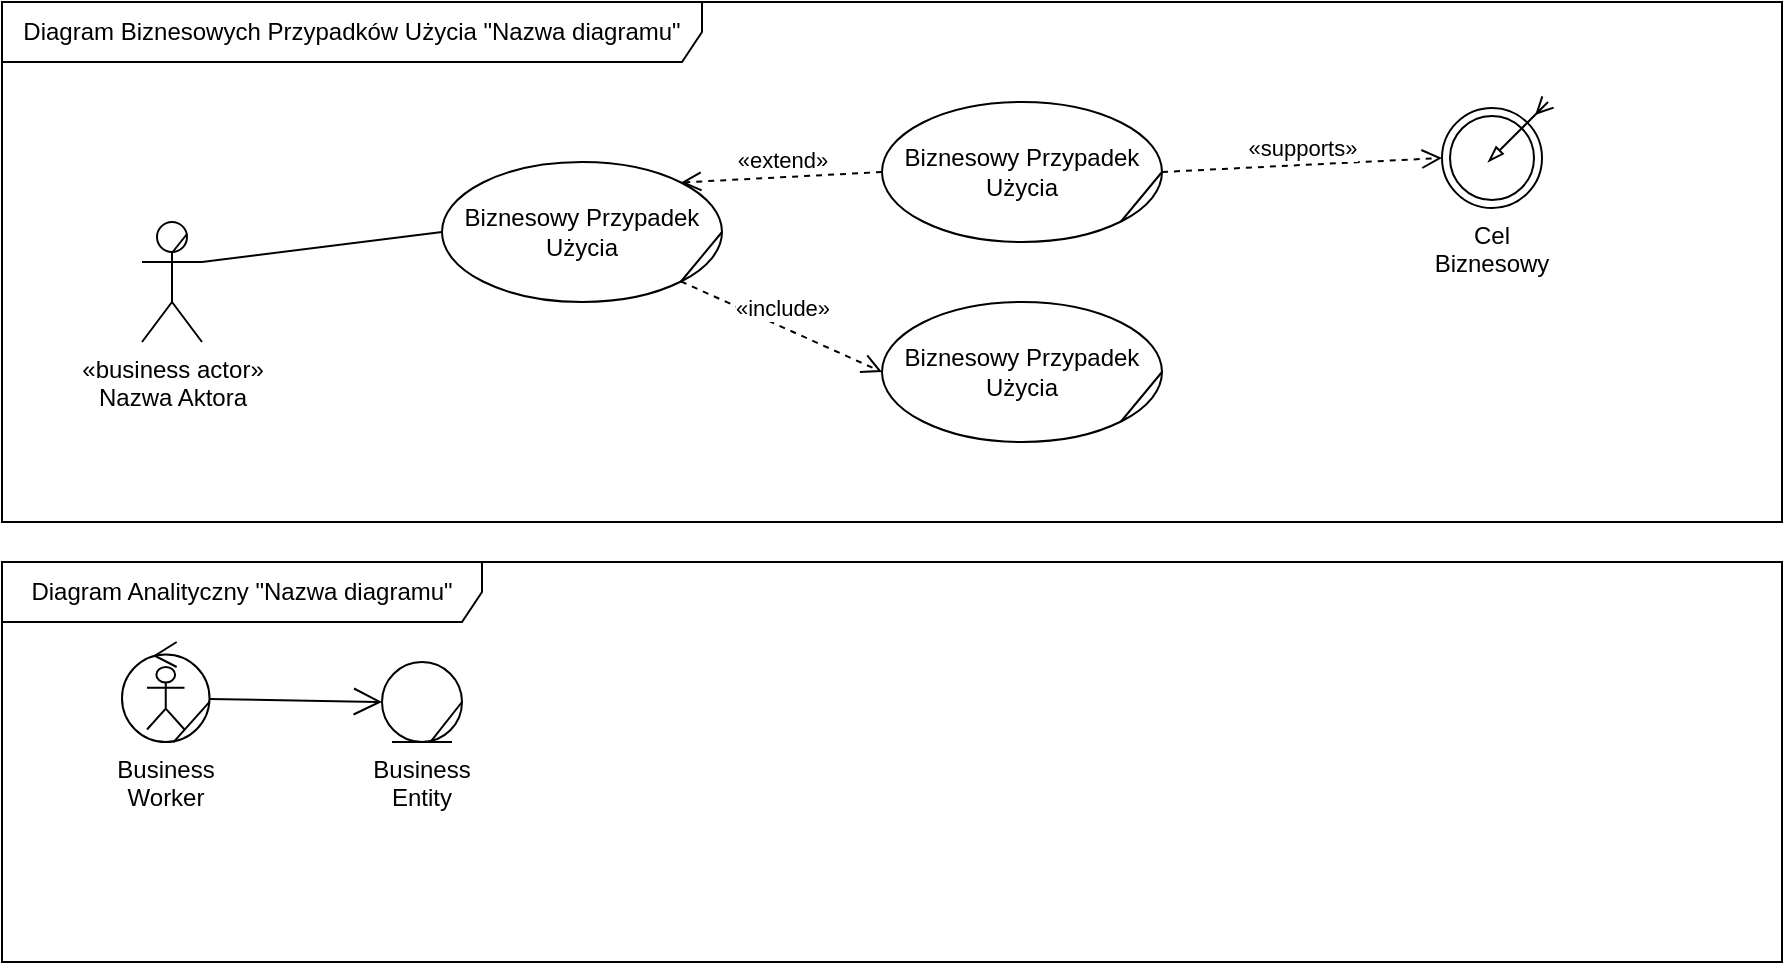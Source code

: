 <mxfile version="12.8.8" type="device"><diagram id="rcnBRw0m0He6oh7UWse-" name="Page-1"><mxGraphModel dx="985" dy="634" grid="1" gridSize="10" guides="1" tooltips="1" connect="1" arrows="1" fold="1" page="1" pageScale="1" pageWidth="1654" pageHeight="1169" math="0" shadow="0"><root><mxCell id="0"/><mxCell id="1" parent="0"/><mxCell id="x6UbK3CEoSpZ1gqyDsCe-39" value="Diagram Biznesowych Przypadków Użycia &quot;Nazwa diagramu&quot;" style="shape=umlFrame;whiteSpace=wrap;html=1;fillColor=#FFFFFF;width=350;height=30;" vertex="1" parent="1"><mxGeometry x="10" y="50" width="890" height="260" as="geometry"/></mxCell><mxCell id="x6UbK3CEoSpZ1gqyDsCe-40" value="Diagram Analityczny &quot;Nazwa diagramu&quot;" style="shape=umlFrame;whiteSpace=wrap;html=1;fillColor=#FFFFFF;width=240;height=30;" vertex="1" parent="1"><mxGeometry x="10" y="330" width="890" height="200" as="geometry"/></mxCell><mxCell id="x6UbK3CEoSpZ1gqyDsCe-3" value="" style="group" vertex="1" connectable="0" parent="1"><mxGeometry x="80" y="160" width="30" height="60" as="geometry"/></mxCell><mxCell id="x6UbK3CEoSpZ1gqyDsCe-1" value="&lt;div&gt;«business actor»&lt;/div&gt;&lt;div&gt;Nazwa Aktora&lt;br&gt;&lt;/div&gt;" style="shape=umlActor;verticalLabelPosition=bottom;labelBackgroundColor=#ffffff;verticalAlign=top;html=1;" vertex="1" parent="x6UbK3CEoSpZ1gqyDsCe-3"><mxGeometry width="30" height="60" as="geometry"/></mxCell><mxCell id="x6UbK3CEoSpZ1gqyDsCe-2" value="" style="endArrow=none;html=1;exitX=0.511;exitY=0.25;exitDx=0;exitDy=0;exitPerimeter=0;entryX=0.75;entryY=0.1;entryDx=0;entryDy=0;entryPerimeter=0;" edge="1" parent="x6UbK3CEoSpZ1gqyDsCe-3" source="x6UbK3CEoSpZ1gqyDsCe-1" target="x6UbK3CEoSpZ1gqyDsCe-1"><mxGeometry width="50" height="50" relative="1" as="geometry"><mxPoint x="40" y="50" as="sourcePoint"/><mxPoint x="90" as="targetPoint"/></mxGeometry></mxCell><mxCell id="x6UbK3CEoSpZ1gqyDsCe-6" value="" style="group" vertex="1" connectable="0" parent="1"><mxGeometry x="230" y="130" width="140" height="70" as="geometry"/></mxCell><mxCell id="x6UbK3CEoSpZ1gqyDsCe-4" value="Biznesowy Przypadek Użycia" style="ellipse;whiteSpace=wrap;html=1;" vertex="1" parent="x6UbK3CEoSpZ1gqyDsCe-6"><mxGeometry width="140" height="70" as="geometry"/></mxCell><mxCell id="x6UbK3CEoSpZ1gqyDsCe-5" value="" style="endArrow=none;html=1;exitX=1;exitY=1;exitDx=0;exitDy=0;entryX=1;entryY=0.5;entryDx=0;entryDy=0;" edge="1" parent="x6UbK3CEoSpZ1gqyDsCe-6" source="x6UbK3CEoSpZ1gqyDsCe-4" target="x6UbK3CEoSpZ1gqyDsCe-4"><mxGeometry width="50" height="50" relative="1" as="geometry"><mxPoint x="120" y="170" as="sourcePoint"/><mxPoint x="170" y="120" as="targetPoint"/></mxGeometry></mxCell><mxCell id="x6UbK3CEoSpZ1gqyDsCe-7" value="" style="endArrow=none;html=1;exitX=1;exitY=0.333;exitDx=0;exitDy=0;exitPerimeter=0;entryX=0;entryY=0.5;entryDx=0;entryDy=0;" edge="1" parent="1" source="x6UbK3CEoSpZ1gqyDsCe-1" target="x6UbK3CEoSpZ1gqyDsCe-4"><mxGeometry width="50" height="50" relative="1" as="geometry"><mxPoint x="240" y="350" as="sourcePoint"/><mxPoint x="220" y="220" as="targetPoint"/></mxGeometry></mxCell><mxCell id="x6UbK3CEoSpZ1gqyDsCe-9" value="«extend»" style="html=1;verticalAlign=bottom;endArrow=open;dashed=1;endSize=8;entryX=1;entryY=0;entryDx=0;entryDy=0;exitX=0;exitY=0.5;exitDx=0;exitDy=0;" edge="1" parent="1" source="x6UbK3CEoSpZ1gqyDsCe-12" target="x6UbK3CEoSpZ1gqyDsCe-4"><mxGeometry relative="1" as="geometry"><mxPoint x="480" y="210" as="sourcePoint"/><mxPoint x="400" y="210" as="targetPoint"/></mxGeometry></mxCell><mxCell id="x6UbK3CEoSpZ1gqyDsCe-10" value="«include»" style="html=1;verticalAlign=bottom;endArrow=open;dashed=1;endSize=8;exitX=1;exitY=1;exitDx=0;exitDy=0;entryX=0;entryY=0.5;entryDx=0;entryDy=0;" edge="1" parent="1" source="x6UbK3CEoSpZ1gqyDsCe-4" target="x6UbK3CEoSpZ1gqyDsCe-15"><mxGeometry relative="1" as="geometry"><mxPoint x="320" y="300" as="sourcePoint"/><mxPoint x="390" y="300" as="targetPoint"/></mxGeometry></mxCell><mxCell id="x6UbK3CEoSpZ1gqyDsCe-11" value="" style="group" vertex="1" connectable="0" parent="1"><mxGeometry x="450" y="100" width="140" height="70" as="geometry"/></mxCell><mxCell id="x6UbK3CEoSpZ1gqyDsCe-12" value="Biznesowy Przypadek Użycia" style="ellipse;whiteSpace=wrap;html=1;" vertex="1" parent="x6UbK3CEoSpZ1gqyDsCe-11"><mxGeometry width="140" height="70" as="geometry"/></mxCell><mxCell id="x6UbK3CEoSpZ1gqyDsCe-13" value="" style="endArrow=none;html=1;exitX=1;exitY=1;exitDx=0;exitDy=0;entryX=1;entryY=0.5;entryDx=0;entryDy=0;" edge="1" parent="x6UbK3CEoSpZ1gqyDsCe-11" source="x6UbK3CEoSpZ1gqyDsCe-12" target="x6UbK3CEoSpZ1gqyDsCe-12"><mxGeometry width="50" height="50" relative="1" as="geometry"><mxPoint x="120" y="170" as="sourcePoint"/><mxPoint x="170" y="120" as="targetPoint"/></mxGeometry></mxCell><mxCell id="x6UbK3CEoSpZ1gqyDsCe-14" value="" style="group" vertex="1" connectable="0" parent="1"><mxGeometry x="450" y="200" width="140" height="70" as="geometry"/></mxCell><mxCell id="x6UbK3CEoSpZ1gqyDsCe-15" value="Biznesowy Przypadek Użycia" style="ellipse;whiteSpace=wrap;html=1;" vertex="1" parent="x6UbK3CEoSpZ1gqyDsCe-14"><mxGeometry width="140" height="70" as="geometry"/></mxCell><mxCell id="x6UbK3CEoSpZ1gqyDsCe-16" value="" style="endArrow=none;html=1;exitX=1;exitY=1;exitDx=0;exitDy=0;entryX=1;entryY=0.5;entryDx=0;entryDy=0;" edge="1" parent="x6UbK3CEoSpZ1gqyDsCe-14" source="x6UbK3CEoSpZ1gqyDsCe-15" target="x6UbK3CEoSpZ1gqyDsCe-15"><mxGeometry width="50" height="50" relative="1" as="geometry"><mxPoint x="120" y="170" as="sourcePoint"/><mxPoint x="170" y="120" as="targetPoint"/></mxGeometry></mxCell><mxCell id="x6UbK3CEoSpZ1gqyDsCe-28" value="" style="group" vertex="1" connectable="0" parent="1"><mxGeometry x="730" y="100" width="53" height="53" as="geometry"/></mxCell><mxCell id="x6UbK3CEoSpZ1gqyDsCe-25" value="Cel Biznesowy" style="ellipse;shape=doubleEllipse;whiteSpace=wrap;html=1;aspect=fixed;fillColor=#FFFFFF;labelPosition=center;verticalLabelPosition=bottom;align=center;verticalAlign=top;" vertex="1" parent="x6UbK3CEoSpZ1gqyDsCe-28"><mxGeometry y="3" width="50" height="50" as="geometry"/></mxCell><mxCell id="x6UbK3CEoSpZ1gqyDsCe-24" value="" style="endArrow=blockThin;startArrow=ERmany;startFill=0;endFill=0;" edge="1" parent="x6UbK3CEoSpZ1gqyDsCe-28"><mxGeometry width="50" height="50" relative="1" as="geometry"><mxPoint x="53" as="sourcePoint"/><mxPoint x="23" y="30" as="targetPoint"/></mxGeometry></mxCell><mxCell id="x6UbK3CEoSpZ1gqyDsCe-29" value="«supports»" style="html=1;verticalAlign=bottom;endArrow=open;dashed=1;endSize=8;entryX=0;entryY=0.5;entryDx=0;entryDy=0;exitX=1;exitY=0.5;exitDx=0;exitDy=0;" edge="1" parent="1" source="x6UbK3CEoSpZ1gqyDsCe-12" target="x6UbK3CEoSpZ1gqyDsCe-25"><mxGeometry relative="1" as="geometry"><mxPoint x="460.0" y="145" as="sourcePoint"/><mxPoint x="359.497" y="150.251" as="targetPoint"/></mxGeometry></mxCell><mxCell id="x6UbK3CEoSpZ1gqyDsCe-34" value="" style="group" vertex="1" connectable="0" parent="1"><mxGeometry x="70" y="370" width="43.75" height="50" as="geometry"/></mxCell><mxCell id="x6UbK3CEoSpZ1gqyDsCe-30" value="Business Worker" style="ellipse;shape=umlControl;whiteSpace=wrap;html=1;fillColor=#FFFFFF;labelPosition=center;verticalLabelPosition=bottom;align=center;verticalAlign=top;" vertex="1" parent="x6UbK3CEoSpZ1gqyDsCe-34"><mxGeometry width="43.75" height="50" as="geometry"/></mxCell><mxCell id="x6UbK3CEoSpZ1gqyDsCe-31" value="" style="shape=umlActor;verticalLabelPosition=bottom;labelBackgroundColor=#ffffff;verticalAlign=top;fillColor=#FFFFFF;html=1;" vertex="1" parent="x6UbK3CEoSpZ1gqyDsCe-34"><mxGeometry x="12.5" y="12.5" width="18.75" height="31.25" as="geometry"/></mxCell><mxCell id="x6UbK3CEoSpZ1gqyDsCe-33" value="" style="endArrow=none;html=1;exitX=0.586;exitY=1.003;exitDx=0;exitDy=0;exitPerimeter=0;entryX=1;entryY=0.598;entryDx=0;entryDy=0;entryPerimeter=0;" edge="1" parent="x6UbK3CEoSpZ1gqyDsCe-34" source="x6UbK3CEoSpZ1gqyDsCe-30" target="x6UbK3CEoSpZ1gqyDsCe-30"><mxGeometry width="50" height="50" relative="1" as="geometry"><mxPoint x="90" y="70" as="sourcePoint"/><mxPoint x="140" y="20" as="targetPoint"/></mxGeometry></mxCell><mxCell id="x6UbK3CEoSpZ1gqyDsCe-37" value="" style="group" vertex="1" connectable="0" parent="1"><mxGeometry x="200" y="380" width="40" height="40" as="geometry"/></mxCell><mxCell id="x6UbK3CEoSpZ1gqyDsCe-35" value="Business Entity" style="ellipse;shape=umlEntity;whiteSpace=wrap;html=1;fillColor=#FFFFFF;labelPosition=center;verticalLabelPosition=bottom;align=center;verticalAlign=top;" vertex="1" parent="x6UbK3CEoSpZ1gqyDsCe-37"><mxGeometry width="40" height="40" as="geometry"/></mxCell><mxCell id="x6UbK3CEoSpZ1gqyDsCe-36" value="" style="endArrow=none;html=1;exitX=0.614;exitY=0.989;exitDx=0;exitDy=0;exitPerimeter=0;entryX=1;entryY=0.5;entryDx=0;entryDy=0;" edge="1" parent="x6UbK3CEoSpZ1gqyDsCe-37" source="x6UbK3CEoSpZ1gqyDsCe-35" target="x6UbK3CEoSpZ1gqyDsCe-35"><mxGeometry width="50" height="50" relative="1" as="geometry"><mxPoint x="108.12" y="90" as="sourcePoint"/><mxPoint x="158.12" y="40" as="targetPoint"/></mxGeometry></mxCell><mxCell id="x6UbK3CEoSpZ1gqyDsCe-38" value="" style="endArrow=open;endFill=1;endSize=12;html=1;exitX=0.998;exitY=0.57;exitDx=0;exitDy=0;exitPerimeter=0;entryX=0;entryY=0.5;entryDx=0;entryDy=0;" edge="1" parent="1" source="x6UbK3CEoSpZ1gqyDsCe-30" target="x6UbK3CEoSpZ1gqyDsCe-35"><mxGeometry width="160" relative="1" as="geometry"><mxPoint x="120" y="480" as="sourcePoint"/><mxPoint x="280" y="480" as="targetPoint"/></mxGeometry></mxCell></root></mxGraphModel></diagram></mxfile>